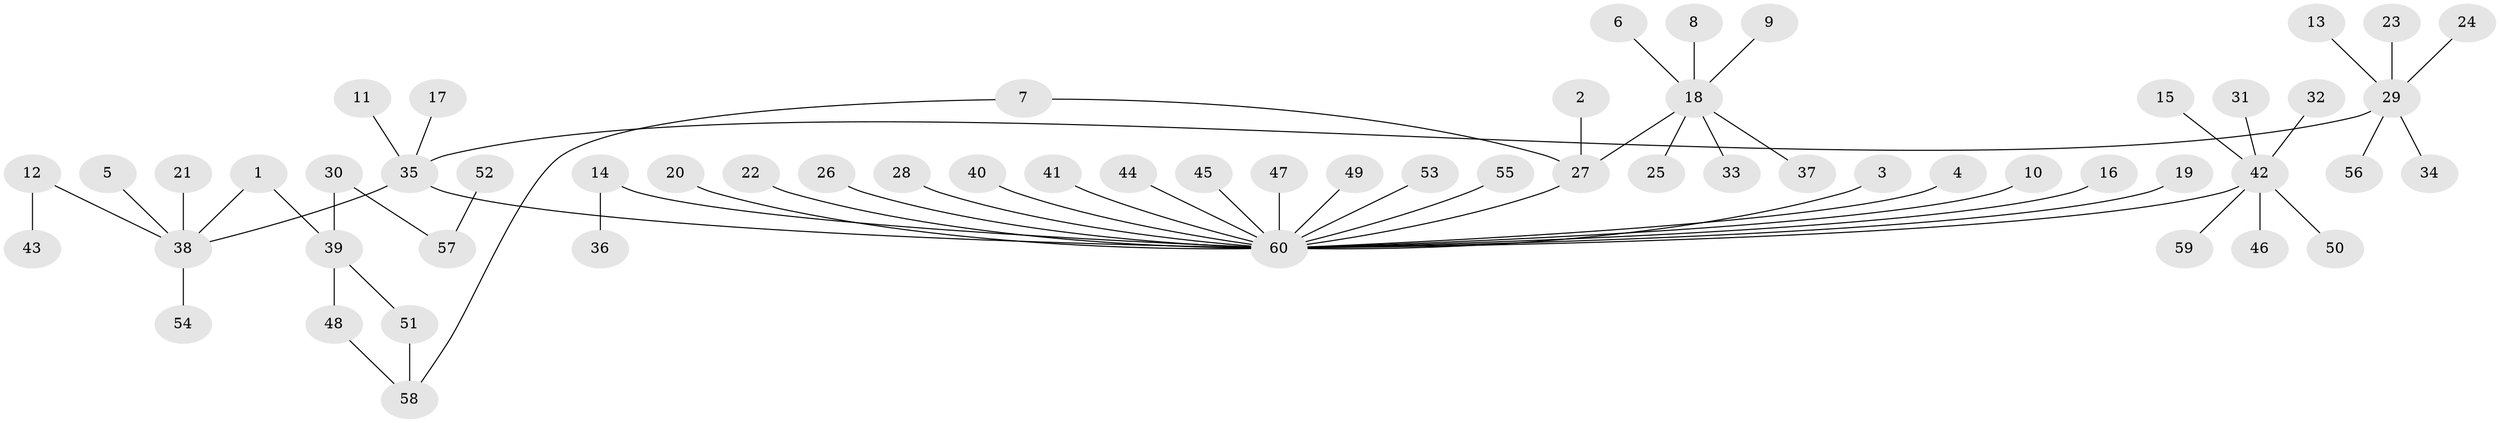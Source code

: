 // original degree distribution, {7: 0.008403361344537815, 23: 0.008403361344537815, 8: 0.01680672268907563, 6: 0.01680672268907563, 1: 0.6050420168067226, 2: 0.24369747899159663, 3: 0.058823529411764705, 9: 0.01680672268907563, 4: 0.01680672268907563, 5: 0.008403361344537815}
// Generated by graph-tools (version 1.1) at 2025/01/03/09/25 03:01:56]
// undirected, 60 vertices, 61 edges
graph export_dot {
graph [start="1"]
  node [color=gray90,style=filled];
  1;
  2;
  3;
  4;
  5;
  6;
  7;
  8;
  9;
  10;
  11;
  12;
  13;
  14;
  15;
  16;
  17;
  18;
  19;
  20;
  21;
  22;
  23;
  24;
  25;
  26;
  27;
  28;
  29;
  30;
  31;
  32;
  33;
  34;
  35;
  36;
  37;
  38;
  39;
  40;
  41;
  42;
  43;
  44;
  45;
  46;
  47;
  48;
  49;
  50;
  51;
  52;
  53;
  54;
  55;
  56;
  57;
  58;
  59;
  60;
  1 -- 38 [weight=1.0];
  1 -- 39 [weight=1.0];
  2 -- 27 [weight=1.0];
  3 -- 60 [weight=1.0];
  4 -- 60 [weight=1.0];
  5 -- 38 [weight=1.0];
  6 -- 18 [weight=1.0];
  7 -- 27 [weight=1.0];
  7 -- 58 [weight=1.0];
  8 -- 18 [weight=1.0];
  9 -- 18 [weight=1.0];
  10 -- 60 [weight=1.0];
  11 -- 35 [weight=1.0];
  12 -- 38 [weight=1.0];
  12 -- 43 [weight=1.0];
  13 -- 29 [weight=1.0];
  14 -- 36 [weight=1.0];
  14 -- 60 [weight=1.0];
  15 -- 42 [weight=1.0];
  16 -- 60 [weight=1.0];
  17 -- 35 [weight=1.0];
  18 -- 25 [weight=1.0];
  18 -- 27 [weight=1.0];
  18 -- 33 [weight=1.0];
  18 -- 37 [weight=1.0];
  19 -- 60 [weight=1.0];
  20 -- 60 [weight=1.0];
  21 -- 38 [weight=1.0];
  22 -- 60 [weight=1.0];
  23 -- 29 [weight=1.0];
  24 -- 29 [weight=1.0];
  26 -- 60 [weight=1.0];
  27 -- 60 [weight=1.0];
  28 -- 60 [weight=1.0];
  29 -- 34 [weight=1.0];
  29 -- 35 [weight=1.0];
  29 -- 56 [weight=1.0];
  30 -- 39 [weight=1.0];
  30 -- 57 [weight=1.0];
  31 -- 42 [weight=1.0];
  32 -- 42 [weight=1.0];
  35 -- 38 [weight=1.0];
  35 -- 60 [weight=1.0];
  38 -- 54 [weight=1.0];
  39 -- 48 [weight=1.0];
  39 -- 51 [weight=1.0];
  40 -- 60 [weight=1.0];
  41 -- 60 [weight=1.0];
  42 -- 46 [weight=1.0];
  42 -- 50 [weight=1.0];
  42 -- 59 [weight=1.0];
  42 -- 60 [weight=1.0];
  44 -- 60 [weight=1.0];
  45 -- 60 [weight=1.0];
  47 -- 60 [weight=1.0];
  48 -- 58 [weight=1.0];
  49 -- 60 [weight=1.0];
  51 -- 58 [weight=1.0];
  52 -- 57 [weight=1.0];
  53 -- 60 [weight=1.0];
  55 -- 60 [weight=1.0];
}
